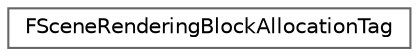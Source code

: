 digraph "Graphical Class Hierarchy"
{
 // INTERACTIVE_SVG=YES
 // LATEX_PDF_SIZE
  bgcolor="transparent";
  edge [fontname=Helvetica,fontsize=10,labelfontname=Helvetica,labelfontsize=10];
  node [fontname=Helvetica,fontsize=10,shape=box,height=0.2,width=0.4];
  rankdir="LR";
  Node0 [id="Node000000",label="FSceneRenderingBlockAllocationTag",height=0.2,width=0.4,color="grey40", fillcolor="white", style="filled",URL="$d3/d36/structFSceneRenderingBlockAllocationTag.html",tooltip=" "];
}
